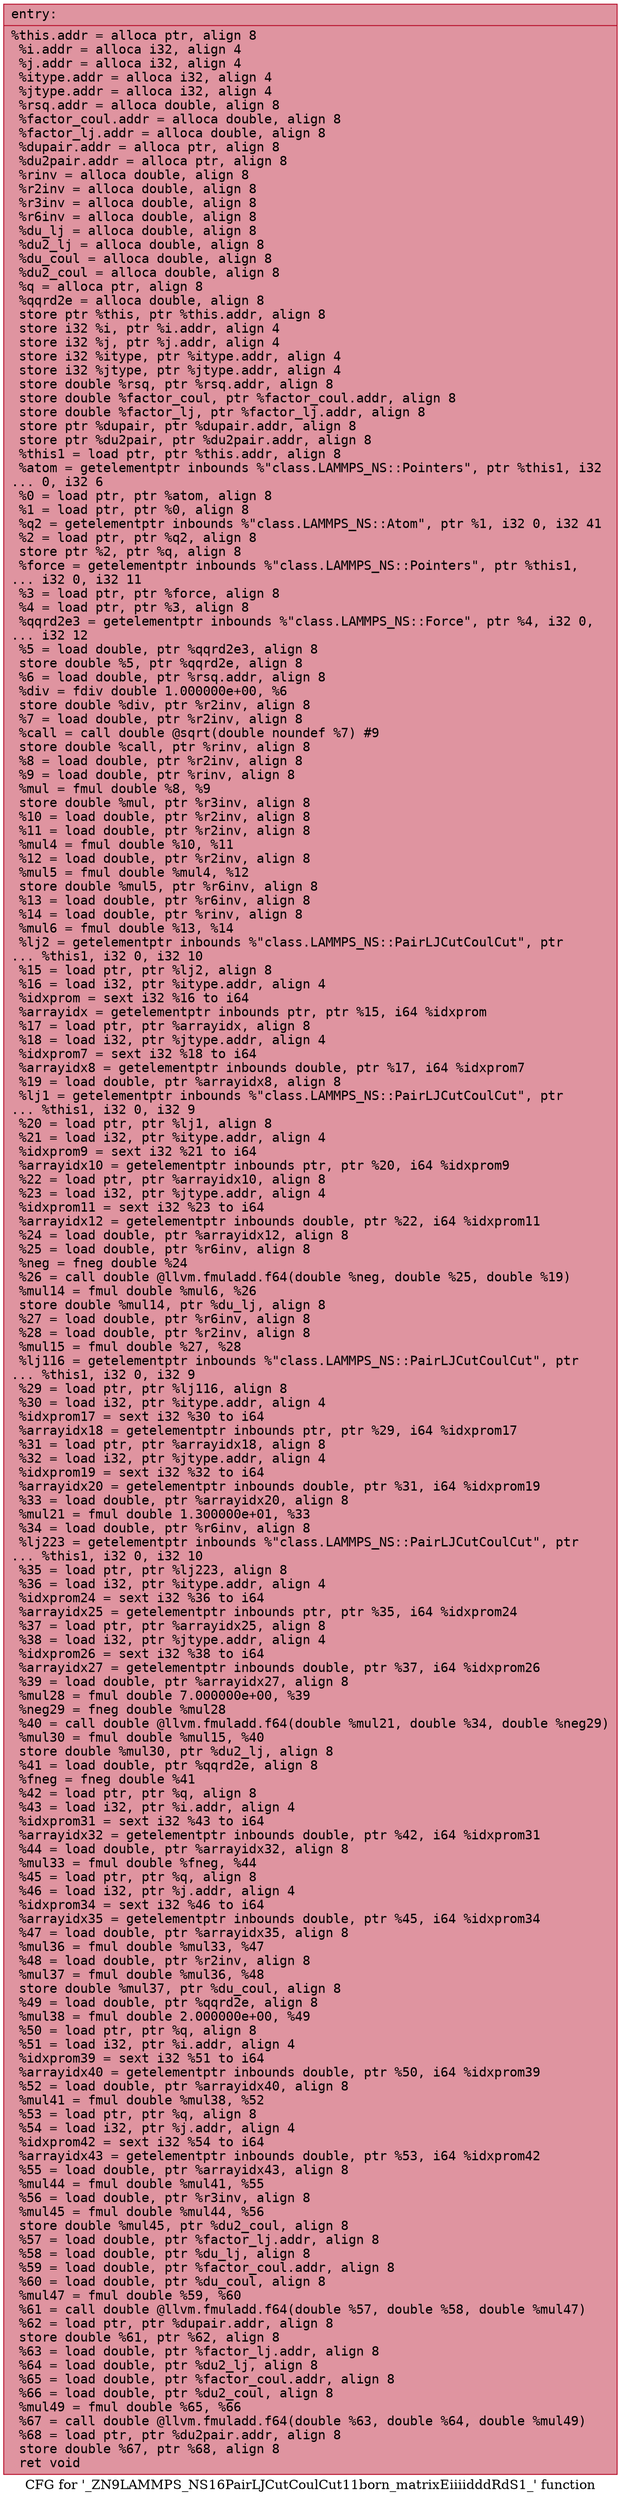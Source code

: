 digraph "CFG for '_ZN9LAMMPS_NS16PairLJCutCoulCut11born_matrixEiiiidddRdS1_' function" {
	label="CFG for '_ZN9LAMMPS_NS16PairLJCutCoulCut11born_matrixEiiiidddRdS1_' function";

	Node0x55c2a76368f0 [shape=record,color="#b70d28ff", style=filled, fillcolor="#b70d2870" fontname="Courier",label="{entry:\l|  %this.addr = alloca ptr, align 8\l  %i.addr = alloca i32, align 4\l  %j.addr = alloca i32, align 4\l  %itype.addr = alloca i32, align 4\l  %jtype.addr = alloca i32, align 4\l  %rsq.addr = alloca double, align 8\l  %factor_coul.addr = alloca double, align 8\l  %factor_lj.addr = alloca double, align 8\l  %dupair.addr = alloca ptr, align 8\l  %du2pair.addr = alloca ptr, align 8\l  %rinv = alloca double, align 8\l  %r2inv = alloca double, align 8\l  %r3inv = alloca double, align 8\l  %r6inv = alloca double, align 8\l  %du_lj = alloca double, align 8\l  %du2_lj = alloca double, align 8\l  %du_coul = alloca double, align 8\l  %du2_coul = alloca double, align 8\l  %q = alloca ptr, align 8\l  %qqrd2e = alloca double, align 8\l  store ptr %this, ptr %this.addr, align 8\l  store i32 %i, ptr %i.addr, align 4\l  store i32 %j, ptr %j.addr, align 4\l  store i32 %itype, ptr %itype.addr, align 4\l  store i32 %jtype, ptr %jtype.addr, align 4\l  store double %rsq, ptr %rsq.addr, align 8\l  store double %factor_coul, ptr %factor_coul.addr, align 8\l  store double %factor_lj, ptr %factor_lj.addr, align 8\l  store ptr %dupair, ptr %dupair.addr, align 8\l  store ptr %du2pair, ptr %du2pair.addr, align 8\l  %this1 = load ptr, ptr %this.addr, align 8\l  %atom = getelementptr inbounds %\"class.LAMMPS_NS::Pointers\", ptr %this1, i32\l... 0, i32 6\l  %0 = load ptr, ptr %atom, align 8\l  %1 = load ptr, ptr %0, align 8\l  %q2 = getelementptr inbounds %\"class.LAMMPS_NS::Atom\", ptr %1, i32 0, i32 41\l  %2 = load ptr, ptr %q2, align 8\l  store ptr %2, ptr %q, align 8\l  %force = getelementptr inbounds %\"class.LAMMPS_NS::Pointers\", ptr %this1,\l... i32 0, i32 11\l  %3 = load ptr, ptr %force, align 8\l  %4 = load ptr, ptr %3, align 8\l  %qqrd2e3 = getelementptr inbounds %\"class.LAMMPS_NS::Force\", ptr %4, i32 0,\l... i32 12\l  %5 = load double, ptr %qqrd2e3, align 8\l  store double %5, ptr %qqrd2e, align 8\l  %6 = load double, ptr %rsq.addr, align 8\l  %div = fdiv double 1.000000e+00, %6\l  store double %div, ptr %r2inv, align 8\l  %7 = load double, ptr %r2inv, align 8\l  %call = call double @sqrt(double noundef %7) #9\l  store double %call, ptr %rinv, align 8\l  %8 = load double, ptr %r2inv, align 8\l  %9 = load double, ptr %rinv, align 8\l  %mul = fmul double %8, %9\l  store double %mul, ptr %r3inv, align 8\l  %10 = load double, ptr %r2inv, align 8\l  %11 = load double, ptr %r2inv, align 8\l  %mul4 = fmul double %10, %11\l  %12 = load double, ptr %r2inv, align 8\l  %mul5 = fmul double %mul4, %12\l  store double %mul5, ptr %r6inv, align 8\l  %13 = load double, ptr %r6inv, align 8\l  %14 = load double, ptr %rinv, align 8\l  %mul6 = fmul double %13, %14\l  %lj2 = getelementptr inbounds %\"class.LAMMPS_NS::PairLJCutCoulCut\", ptr\l... %this1, i32 0, i32 10\l  %15 = load ptr, ptr %lj2, align 8\l  %16 = load i32, ptr %itype.addr, align 4\l  %idxprom = sext i32 %16 to i64\l  %arrayidx = getelementptr inbounds ptr, ptr %15, i64 %idxprom\l  %17 = load ptr, ptr %arrayidx, align 8\l  %18 = load i32, ptr %jtype.addr, align 4\l  %idxprom7 = sext i32 %18 to i64\l  %arrayidx8 = getelementptr inbounds double, ptr %17, i64 %idxprom7\l  %19 = load double, ptr %arrayidx8, align 8\l  %lj1 = getelementptr inbounds %\"class.LAMMPS_NS::PairLJCutCoulCut\", ptr\l... %this1, i32 0, i32 9\l  %20 = load ptr, ptr %lj1, align 8\l  %21 = load i32, ptr %itype.addr, align 4\l  %idxprom9 = sext i32 %21 to i64\l  %arrayidx10 = getelementptr inbounds ptr, ptr %20, i64 %idxprom9\l  %22 = load ptr, ptr %arrayidx10, align 8\l  %23 = load i32, ptr %jtype.addr, align 4\l  %idxprom11 = sext i32 %23 to i64\l  %arrayidx12 = getelementptr inbounds double, ptr %22, i64 %idxprom11\l  %24 = load double, ptr %arrayidx12, align 8\l  %25 = load double, ptr %r6inv, align 8\l  %neg = fneg double %24\l  %26 = call double @llvm.fmuladd.f64(double %neg, double %25, double %19)\l  %mul14 = fmul double %mul6, %26\l  store double %mul14, ptr %du_lj, align 8\l  %27 = load double, ptr %r6inv, align 8\l  %28 = load double, ptr %r2inv, align 8\l  %mul15 = fmul double %27, %28\l  %lj116 = getelementptr inbounds %\"class.LAMMPS_NS::PairLJCutCoulCut\", ptr\l... %this1, i32 0, i32 9\l  %29 = load ptr, ptr %lj116, align 8\l  %30 = load i32, ptr %itype.addr, align 4\l  %idxprom17 = sext i32 %30 to i64\l  %arrayidx18 = getelementptr inbounds ptr, ptr %29, i64 %idxprom17\l  %31 = load ptr, ptr %arrayidx18, align 8\l  %32 = load i32, ptr %jtype.addr, align 4\l  %idxprom19 = sext i32 %32 to i64\l  %arrayidx20 = getelementptr inbounds double, ptr %31, i64 %idxprom19\l  %33 = load double, ptr %arrayidx20, align 8\l  %mul21 = fmul double 1.300000e+01, %33\l  %34 = load double, ptr %r6inv, align 8\l  %lj223 = getelementptr inbounds %\"class.LAMMPS_NS::PairLJCutCoulCut\", ptr\l... %this1, i32 0, i32 10\l  %35 = load ptr, ptr %lj223, align 8\l  %36 = load i32, ptr %itype.addr, align 4\l  %idxprom24 = sext i32 %36 to i64\l  %arrayidx25 = getelementptr inbounds ptr, ptr %35, i64 %idxprom24\l  %37 = load ptr, ptr %arrayidx25, align 8\l  %38 = load i32, ptr %jtype.addr, align 4\l  %idxprom26 = sext i32 %38 to i64\l  %arrayidx27 = getelementptr inbounds double, ptr %37, i64 %idxprom26\l  %39 = load double, ptr %arrayidx27, align 8\l  %mul28 = fmul double 7.000000e+00, %39\l  %neg29 = fneg double %mul28\l  %40 = call double @llvm.fmuladd.f64(double %mul21, double %34, double %neg29)\l  %mul30 = fmul double %mul15, %40\l  store double %mul30, ptr %du2_lj, align 8\l  %41 = load double, ptr %qqrd2e, align 8\l  %fneg = fneg double %41\l  %42 = load ptr, ptr %q, align 8\l  %43 = load i32, ptr %i.addr, align 4\l  %idxprom31 = sext i32 %43 to i64\l  %arrayidx32 = getelementptr inbounds double, ptr %42, i64 %idxprom31\l  %44 = load double, ptr %arrayidx32, align 8\l  %mul33 = fmul double %fneg, %44\l  %45 = load ptr, ptr %q, align 8\l  %46 = load i32, ptr %j.addr, align 4\l  %idxprom34 = sext i32 %46 to i64\l  %arrayidx35 = getelementptr inbounds double, ptr %45, i64 %idxprom34\l  %47 = load double, ptr %arrayidx35, align 8\l  %mul36 = fmul double %mul33, %47\l  %48 = load double, ptr %r2inv, align 8\l  %mul37 = fmul double %mul36, %48\l  store double %mul37, ptr %du_coul, align 8\l  %49 = load double, ptr %qqrd2e, align 8\l  %mul38 = fmul double 2.000000e+00, %49\l  %50 = load ptr, ptr %q, align 8\l  %51 = load i32, ptr %i.addr, align 4\l  %idxprom39 = sext i32 %51 to i64\l  %arrayidx40 = getelementptr inbounds double, ptr %50, i64 %idxprom39\l  %52 = load double, ptr %arrayidx40, align 8\l  %mul41 = fmul double %mul38, %52\l  %53 = load ptr, ptr %q, align 8\l  %54 = load i32, ptr %j.addr, align 4\l  %idxprom42 = sext i32 %54 to i64\l  %arrayidx43 = getelementptr inbounds double, ptr %53, i64 %idxprom42\l  %55 = load double, ptr %arrayidx43, align 8\l  %mul44 = fmul double %mul41, %55\l  %56 = load double, ptr %r3inv, align 8\l  %mul45 = fmul double %mul44, %56\l  store double %mul45, ptr %du2_coul, align 8\l  %57 = load double, ptr %factor_lj.addr, align 8\l  %58 = load double, ptr %du_lj, align 8\l  %59 = load double, ptr %factor_coul.addr, align 8\l  %60 = load double, ptr %du_coul, align 8\l  %mul47 = fmul double %59, %60\l  %61 = call double @llvm.fmuladd.f64(double %57, double %58, double %mul47)\l  %62 = load ptr, ptr %dupair.addr, align 8\l  store double %61, ptr %62, align 8\l  %63 = load double, ptr %factor_lj.addr, align 8\l  %64 = load double, ptr %du2_lj, align 8\l  %65 = load double, ptr %factor_coul.addr, align 8\l  %66 = load double, ptr %du2_coul, align 8\l  %mul49 = fmul double %65, %66\l  %67 = call double @llvm.fmuladd.f64(double %63, double %64, double %mul49)\l  %68 = load ptr, ptr %du2pair.addr, align 8\l  store double %67, ptr %68, align 8\l  ret void\l}"];
}
